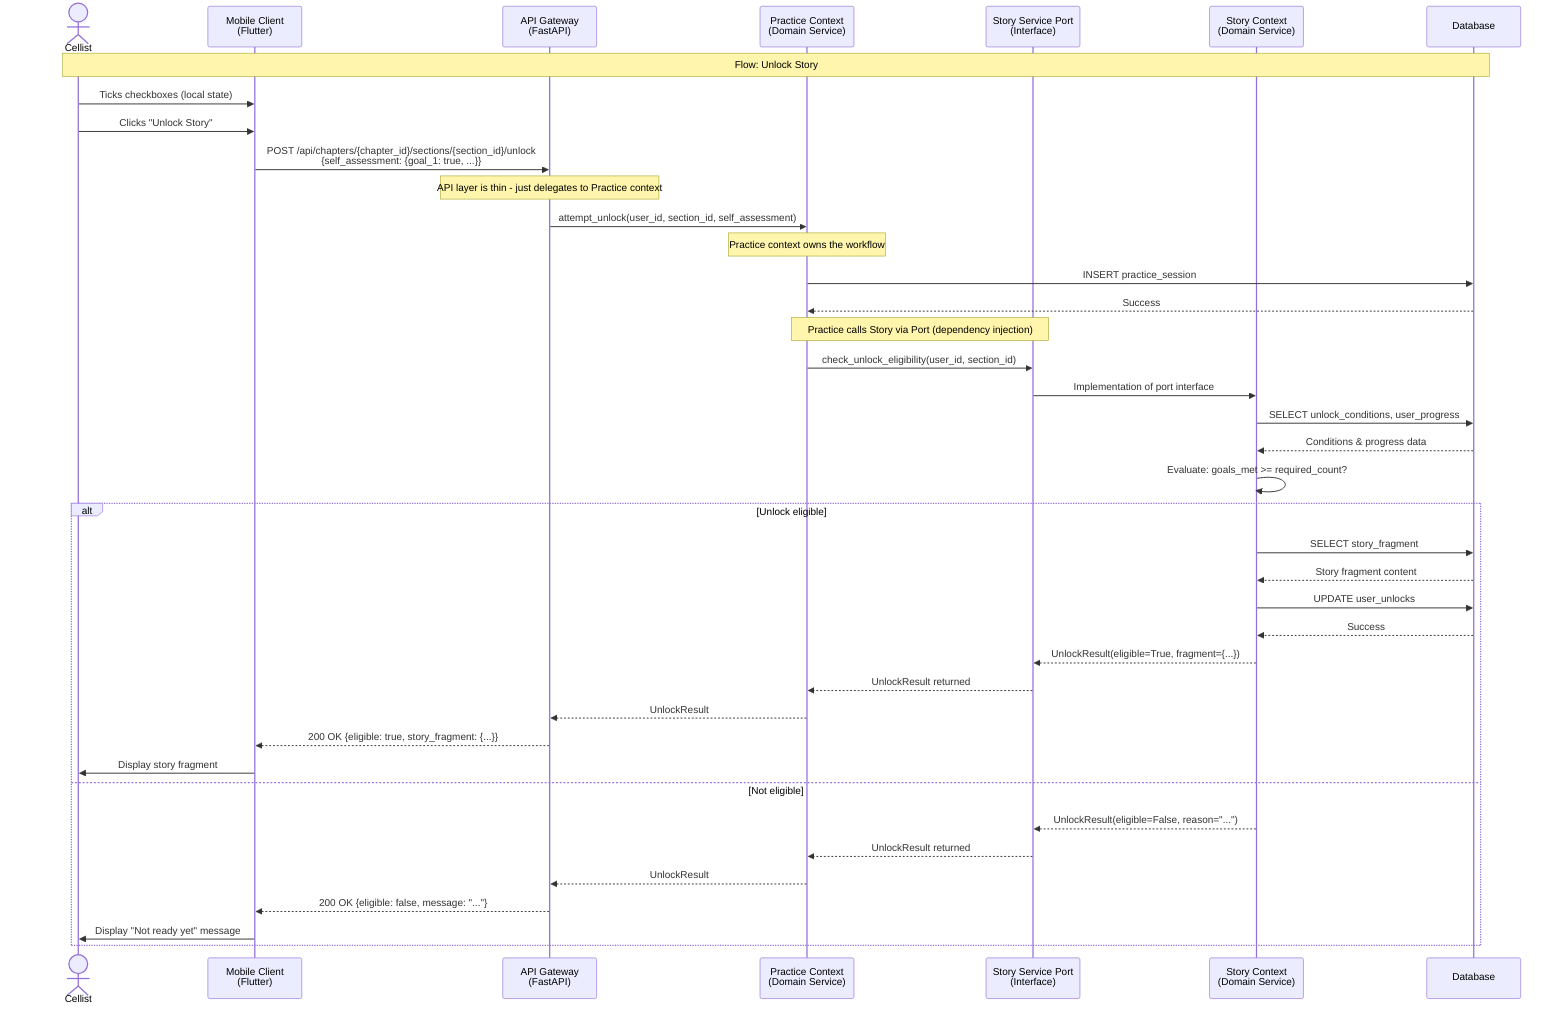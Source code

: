 sequenceDiagram
    actor Cellist
    participant MobileClient as Mobile Client<br/>(Flutter)
    participant APIGateway as API Gateway<br/>(FastAPI)
    participant PracticeContext as Practice Context<br/>(Domain Service)
    participant StoryPort as Story Service Port<br/>(Interface)
    participant StoryContext as Story Context<br/>(Domain Service)
    participant Database as Database

    Note over Cellist,Database: Flow: Unlock Story
    
    Cellist->>MobileClient: Ticks checkboxes (local state)
    Cellist->>MobileClient: Clicks "Unlock Story"
    
    MobileClient->>APIGateway: POST /api/chapters/{chapter_id}/sections/{section_id}/unlock<br/>{self_assessment: {goal_1: true, ...}}
    
    Note over APIGateway: API layer is thin - just delegates to Practice context
    APIGateway->>PracticeContext: attempt_unlock(user_id, section_id, self_assessment)
    
    Note over PracticeContext: Practice context owns the workflow
    PracticeContext->>Database: INSERT practice_session
    Database-->>PracticeContext: Success
    
    Note over PracticeContext,StoryPort: Practice calls Story via Port (dependency injection)
    PracticeContext->>StoryPort: check_unlock_eligibility(user_id, section_id)
    StoryPort->>StoryContext: Implementation of port interface
    
    StoryContext->>Database: SELECT unlock_conditions, user_progress
    Database-->>StoryContext: Conditions & progress data
    
    StoryContext->>StoryContext: Evaluate: goals_met >= required_count?
    
    alt Unlock eligible
        StoryContext->>Database: SELECT story_fragment
        Database-->>StoryContext: Story fragment content
        StoryContext->>Database: UPDATE user_unlocks
        Database-->>StoryContext: Success
        StoryContext-->>StoryPort: UnlockResult(eligible=True, fragment={...})
        StoryPort-->>PracticeContext: UnlockResult returned
        PracticeContext-->>APIGateway: UnlockResult
        APIGateway-->>MobileClient: 200 OK {eligible: true, story_fragment: {...}}
        MobileClient->>Cellist: Display story fragment
    else Not eligible
        StoryContext-->>StoryPort: UnlockResult(eligible=False, reason="...")
        StoryPort-->>PracticeContext: UnlockResult returned
        PracticeContext-->>APIGateway: UnlockResult
        APIGateway-->>MobileClient: 200 OK {eligible: false, message: "..."}
        MobileClient->>Cellist: Display "Not ready yet" message
    end